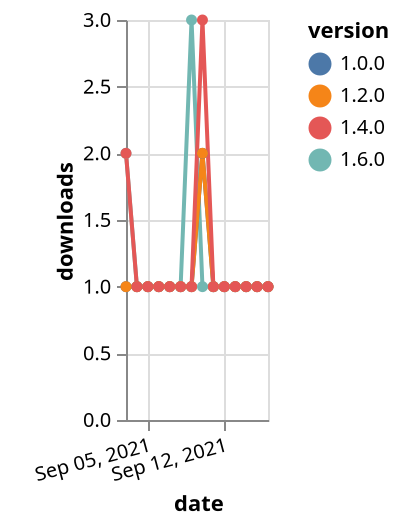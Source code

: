 {"$schema": "https://vega.github.io/schema/vega-lite/v5.json", "description": "A simple bar chart with embedded data.", "data": {"values": [{"date": "2021-09-03", "total": 108, "delta": 2, "version": "1.6.0"}, {"date": "2021-09-04", "total": 109, "delta": 1, "version": "1.6.0"}, {"date": "2021-09-05", "total": 110, "delta": 1, "version": "1.6.0"}, {"date": "2021-09-06", "total": 111, "delta": 1, "version": "1.6.0"}, {"date": "2021-09-07", "total": 112, "delta": 1, "version": "1.6.0"}, {"date": "2021-09-08", "total": 113, "delta": 1, "version": "1.6.0"}, {"date": "2021-09-09", "total": 116, "delta": 3, "version": "1.6.0"}, {"date": "2021-09-10", "total": 117, "delta": 1, "version": "1.6.0"}, {"date": "2021-09-11", "total": 118, "delta": 1, "version": "1.6.0"}, {"date": "2021-09-12", "total": 119, "delta": 1, "version": "1.6.0"}, {"date": "2021-09-13", "total": 120, "delta": 1, "version": "1.6.0"}, {"date": "2021-09-14", "total": 121, "delta": 1, "version": "1.6.0"}, {"date": "2021-09-15", "total": 122, "delta": 1, "version": "1.6.0"}, {"date": "2021-09-16", "total": 123, "delta": 1, "version": "1.6.0"}, {"date": "2021-09-03", "total": 179, "delta": 1, "version": "1.0.0"}, {"date": "2021-09-04", "total": 180, "delta": 1, "version": "1.0.0"}, {"date": "2021-09-05", "total": 181, "delta": 1, "version": "1.0.0"}, {"date": "2021-09-06", "total": 182, "delta": 1, "version": "1.0.0"}, {"date": "2021-09-07", "total": 183, "delta": 1, "version": "1.0.0"}, {"date": "2021-09-08", "total": 184, "delta": 1, "version": "1.0.0"}, {"date": "2021-09-09", "total": 185, "delta": 1, "version": "1.0.0"}, {"date": "2021-09-10", "total": 187, "delta": 2, "version": "1.0.0"}, {"date": "2021-09-11", "total": 188, "delta": 1, "version": "1.0.0"}, {"date": "2021-09-12", "total": 189, "delta": 1, "version": "1.0.0"}, {"date": "2021-09-13", "total": 190, "delta": 1, "version": "1.0.0"}, {"date": "2021-09-14", "total": 191, "delta": 1, "version": "1.0.0"}, {"date": "2021-09-15", "total": 192, "delta": 1, "version": "1.0.0"}, {"date": "2021-09-16", "total": 193, "delta": 1, "version": "1.0.0"}, {"date": "2021-09-03", "total": 150, "delta": 1, "version": "1.2.0"}, {"date": "2021-09-04", "total": 151, "delta": 1, "version": "1.2.0"}, {"date": "2021-09-05", "total": 152, "delta": 1, "version": "1.2.0"}, {"date": "2021-09-06", "total": 153, "delta": 1, "version": "1.2.0"}, {"date": "2021-09-07", "total": 154, "delta": 1, "version": "1.2.0"}, {"date": "2021-09-08", "total": 155, "delta": 1, "version": "1.2.0"}, {"date": "2021-09-09", "total": 156, "delta": 1, "version": "1.2.0"}, {"date": "2021-09-10", "total": 158, "delta": 2, "version": "1.2.0"}, {"date": "2021-09-11", "total": 159, "delta": 1, "version": "1.2.0"}, {"date": "2021-09-12", "total": 160, "delta": 1, "version": "1.2.0"}, {"date": "2021-09-13", "total": 161, "delta": 1, "version": "1.2.0"}, {"date": "2021-09-14", "total": 162, "delta": 1, "version": "1.2.0"}, {"date": "2021-09-15", "total": 163, "delta": 1, "version": "1.2.0"}, {"date": "2021-09-16", "total": 164, "delta": 1, "version": "1.2.0"}, {"date": "2021-09-03", "total": 162, "delta": 2, "version": "1.4.0"}, {"date": "2021-09-04", "total": 163, "delta": 1, "version": "1.4.0"}, {"date": "2021-09-05", "total": 164, "delta": 1, "version": "1.4.0"}, {"date": "2021-09-06", "total": 165, "delta": 1, "version": "1.4.0"}, {"date": "2021-09-07", "total": 166, "delta": 1, "version": "1.4.0"}, {"date": "2021-09-08", "total": 167, "delta": 1, "version": "1.4.0"}, {"date": "2021-09-09", "total": 168, "delta": 1, "version": "1.4.0"}, {"date": "2021-09-10", "total": 171, "delta": 3, "version": "1.4.0"}, {"date": "2021-09-11", "total": 172, "delta": 1, "version": "1.4.0"}, {"date": "2021-09-12", "total": 173, "delta": 1, "version": "1.4.0"}, {"date": "2021-09-13", "total": 174, "delta": 1, "version": "1.4.0"}, {"date": "2021-09-14", "total": 175, "delta": 1, "version": "1.4.0"}, {"date": "2021-09-15", "total": 176, "delta": 1, "version": "1.4.0"}, {"date": "2021-09-16", "total": 177, "delta": 1, "version": "1.4.0"}]}, "width": "container", "mark": {"type": "line", "point": {"filled": true}}, "encoding": {"x": {"field": "date", "type": "temporal", "timeUnit": "yearmonthdate", "title": "date", "axis": {"labelAngle": -15}}, "y": {"field": "delta", "type": "quantitative", "title": "downloads"}, "color": {"field": "version", "type": "nominal"}, "tooltip": {"field": "delta"}}}